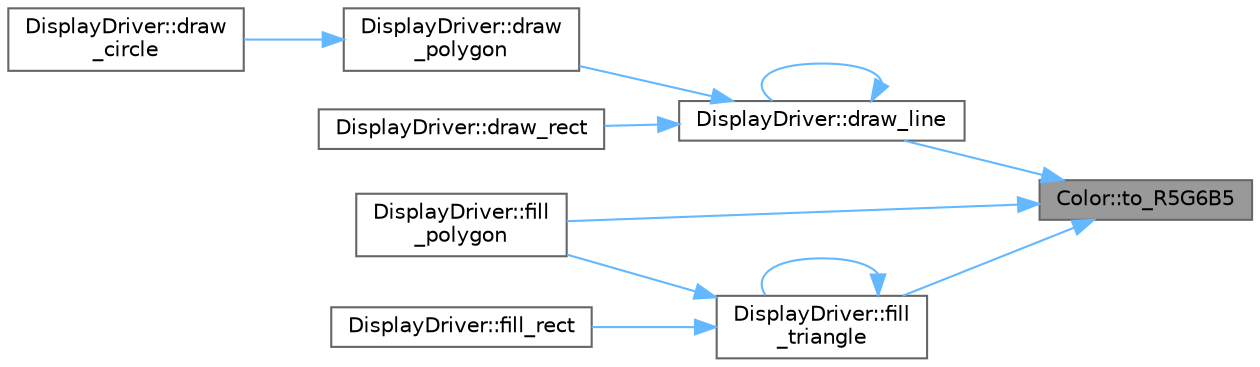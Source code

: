 digraph "Color::to_R5G6B5"
{
 // LATEX_PDF_SIZE
  bgcolor="transparent";
  edge [fontname=Helvetica,fontsize=10,labelfontname=Helvetica,labelfontsize=10];
  node [fontname=Helvetica,fontsize=10,shape=box,height=0.2,width=0.4];
  rankdir="RL";
  Node1 [label="Color::to_R5G6B5",height=0.2,width=0.4,color="gray40", fillcolor="grey60", style="filled", fontcolor="black",tooltip="Return the R5G6B5 representation of the color."];
  Node1 -> Node2 [dir="back",color="steelblue1",style="solid"];
  Node2 [label="DisplayDriver::draw_line",height=0.2,width=0.4,color="grey40", fillcolor="white", style="filled",URL="$class_display_driver.html#a707b6c40be6e20c285474c8fce59356c",tooltip=" "];
  Node2 -> Node2 [dir="back",color="steelblue1",style="solid"];
  Node2 -> Node3 [dir="back",color="steelblue1",style="solid"];
  Node3 [label="DisplayDriver::draw\l_polygon",height=0.2,width=0.4,color="grey40", fillcolor="white", style="filled",URL="$class_display_driver.html#a7d43936a17b0b7664aa692f84f92451c",tooltip=" "];
  Node3 -> Node4 [dir="back",color="steelblue1",style="solid"];
  Node4 [label="DisplayDriver::draw\l_circle",height=0.2,width=0.4,color="grey40", fillcolor="white", style="filled",URL="$class_display_driver.html#a0045518fcff078fb1447933ba5e0fbaf",tooltip=" "];
  Node2 -> Node5 [dir="back",color="steelblue1",style="solid"];
  Node5 [label="DisplayDriver::draw_rect",height=0.2,width=0.4,color="grey40", fillcolor="white", style="filled",URL="$class_display_driver.html#afe6ae8e634042d223fd8d5f9fc706192",tooltip=" "];
  Node1 -> Node6 [dir="back",color="steelblue1",style="solid"];
  Node6 [label="DisplayDriver::fill\l_polygon",height=0.2,width=0.4,color="grey40", fillcolor="white", style="filled",URL="$class_display_driver.html#a85044e0cf57b70dfeb31ea85a97dc170",tooltip=" "];
  Node1 -> Node7 [dir="back",color="steelblue1",style="solid"];
  Node7 [label="DisplayDriver::fill\l_triangle",height=0.2,width=0.4,color="grey40", fillcolor="white", style="filled",URL="$class_display_driver.html#a0f86f48204d437c7df08cdd284569240",tooltip=" "];
  Node7 -> Node6 [dir="back",color="steelblue1",style="solid"];
  Node7 -> Node8 [dir="back",color="steelblue1",style="solid"];
  Node8 [label="DisplayDriver::fill_rect",height=0.2,width=0.4,color="grey40", fillcolor="white", style="filled",URL="$class_display_driver.html#a9edd7bd611edf4dd74fdb73a9a1efebc",tooltip=" "];
  Node7 -> Node7 [dir="back",color="steelblue1",style="solid"];
}
